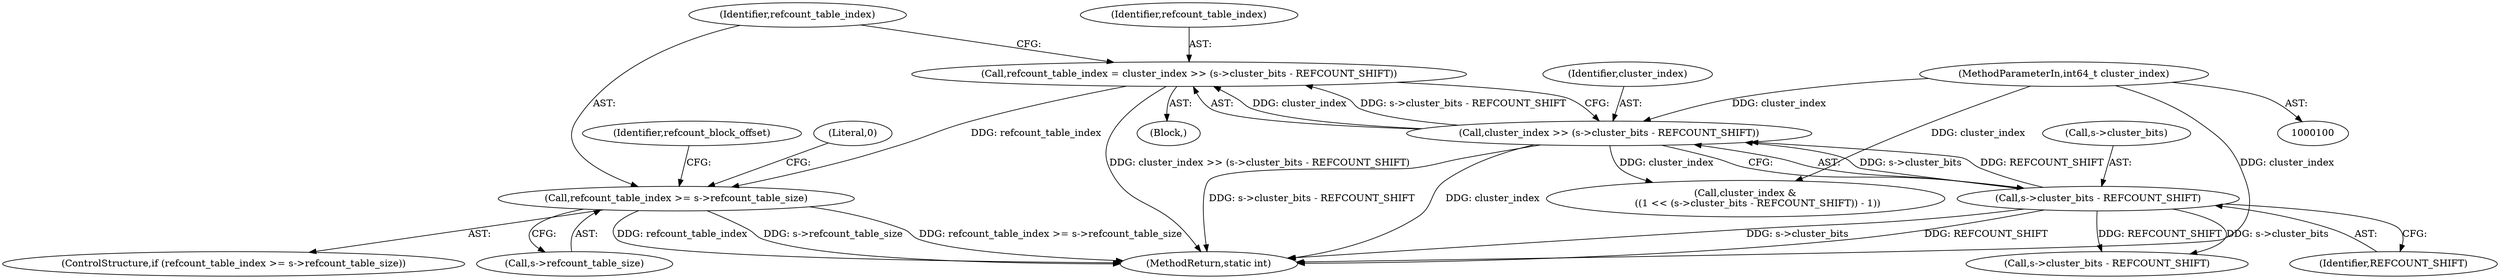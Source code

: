 digraph "0_qemu_db8a31d11d6a60f48d6817530640d75aa72a9a2f@pointer" {
"1000126" [label="(Call,refcount_table_index >= s->refcount_table_size)"];
"1000116" [label="(Call,refcount_table_index = cluster_index >> (s->cluster_bits - REFCOUNT_SHIFT))"];
"1000118" [label="(Call,cluster_index >> (s->cluster_bits - REFCOUNT_SHIFT))"];
"1000102" [label="(MethodParameterIn,int64_t cluster_index)"];
"1000120" [label="(Call,s->cluster_bits - REFCOUNT_SHIFT)"];
"1000127" [label="(Identifier,refcount_table_index)"];
"1000173" [label="(Call,s->cluster_bits - REFCOUNT_SHIFT)"];
"1000116" [label="(Call,refcount_table_index = cluster_index >> (s->cluster_bits - REFCOUNT_SHIFT))"];
"1000120" [label="(Call,s->cluster_bits - REFCOUNT_SHIFT)"];
"1000134" [label="(Identifier,refcount_block_offset)"];
"1000119" [label="(Identifier,cluster_index)"];
"1000205" [label="(MethodReturn,static int)"];
"1000102" [label="(MethodParameterIn,int64_t cluster_index)"];
"1000118" [label="(Call,cluster_index >> (s->cluster_bits - REFCOUNT_SHIFT))"];
"1000103" [label="(Block,)"];
"1000125" [label="(ControlStructure,if (refcount_table_index >= s->refcount_table_size))"];
"1000117" [label="(Identifier,refcount_table_index)"];
"1000121" [label="(Call,s->cluster_bits)"];
"1000126" [label="(Call,refcount_table_index >= s->refcount_table_size)"];
"1000168" [label="(Call,cluster_index &\n        ((1 << (s->cluster_bits - REFCOUNT_SHIFT)) - 1))"];
"1000124" [label="(Identifier,REFCOUNT_SHIFT)"];
"1000128" [label="(Call,s->refcount_table_size)"];
"1000132" [label="(Literal,0)"];
"1000126" -> "1000125"  [label="AST: "];
"1000126" -> "1000128"  [label="CFG: "];
"1000127" -> "1000126"  [label="AST: "];
"1000128" -> "1000126"  [label="AST: "];
"1000132" -> "1000126"  [label="CFG: "];
"1000134" -> "1000126"  [label="CFG: "];
"1000126" -> "1000205"  [label="DDG: refcount_table_index"];
"1000126" -> "1000205"  [label="DDG: s->refcount_table_size"];
"1000126" -> "1000205"  [label="DDG: refcount_table_index >= s->refcount_table_size"];
"1000116" -> "1000126"  [label="DDG: refcount_table_index"];
"1000116" -> "1000103"  [label="AST: "];
"1000116" -> "1000118"  [label="CFG: "];
"1000117" -> "1000116"  [label="AST: "];
"1000118" -> "1000116"  [label="AST: "];
"1000127" -> "1000116"  [label="CFG: "];
"1000116" -> "1000205"  [label="DDG: cluster_index >> (s->cluster_bits - REFCOUNT_SHIFT)"];
"1000118" -> "1000116"  [label="DDG: cluster_index"];
"1000118" -> "1000116"  [label="DDG: s->cluster_bits - REFCOUNT_SHIFT"];
"1000118" -> "1000120"  [label="CFG: "];
"1000119" -> "1000118"  [label="AST: "];
"1000120" -> "1000118"  [label="AST: "];
"1000118" -> "1000205"  [label="DDG: cluster_index"];
"1000118" -> "1000205"  [label="DDG: s->cluster_bits - REFCOUNT_SHIFT"];
"1000102" -> "1000118"  [label="DDG: cluster_index"];
"1000120" -> "1000118"  [label="DDG: s->cluster_bits"];
"1000120" -> "1000118"  [label="DDG: REFCOUNT_SHIFT"];
"1000118" -> "1000168"  [label="DDG: cluster_index"];
"1000102" -> "1000100"  [label="AST: "];
"1000102" -> "1000205"  [label="DDG: cluster_index"];
"1000102" -> "1000168"  [label="DDG: cluster_index"];
"1000120" -> "1000124"  [label="CFG: "];
"1000121" -> "1000120"  [label="AST: "];
"1000124" -> "1000120"  [label="AST: "];
"1000120" -> "1000205"  [label="DDG: s->cluster_bits"];
"1000120" -> "1000205"  [label="DDG: REFCOUNT_SHIFT"];
"1000120" -> "1000173"  [label="DDG: s->cluster_bits"];
"1000120" -> "1000173"  [label="DDG: REFCOUNT_SHIFT"];
}
